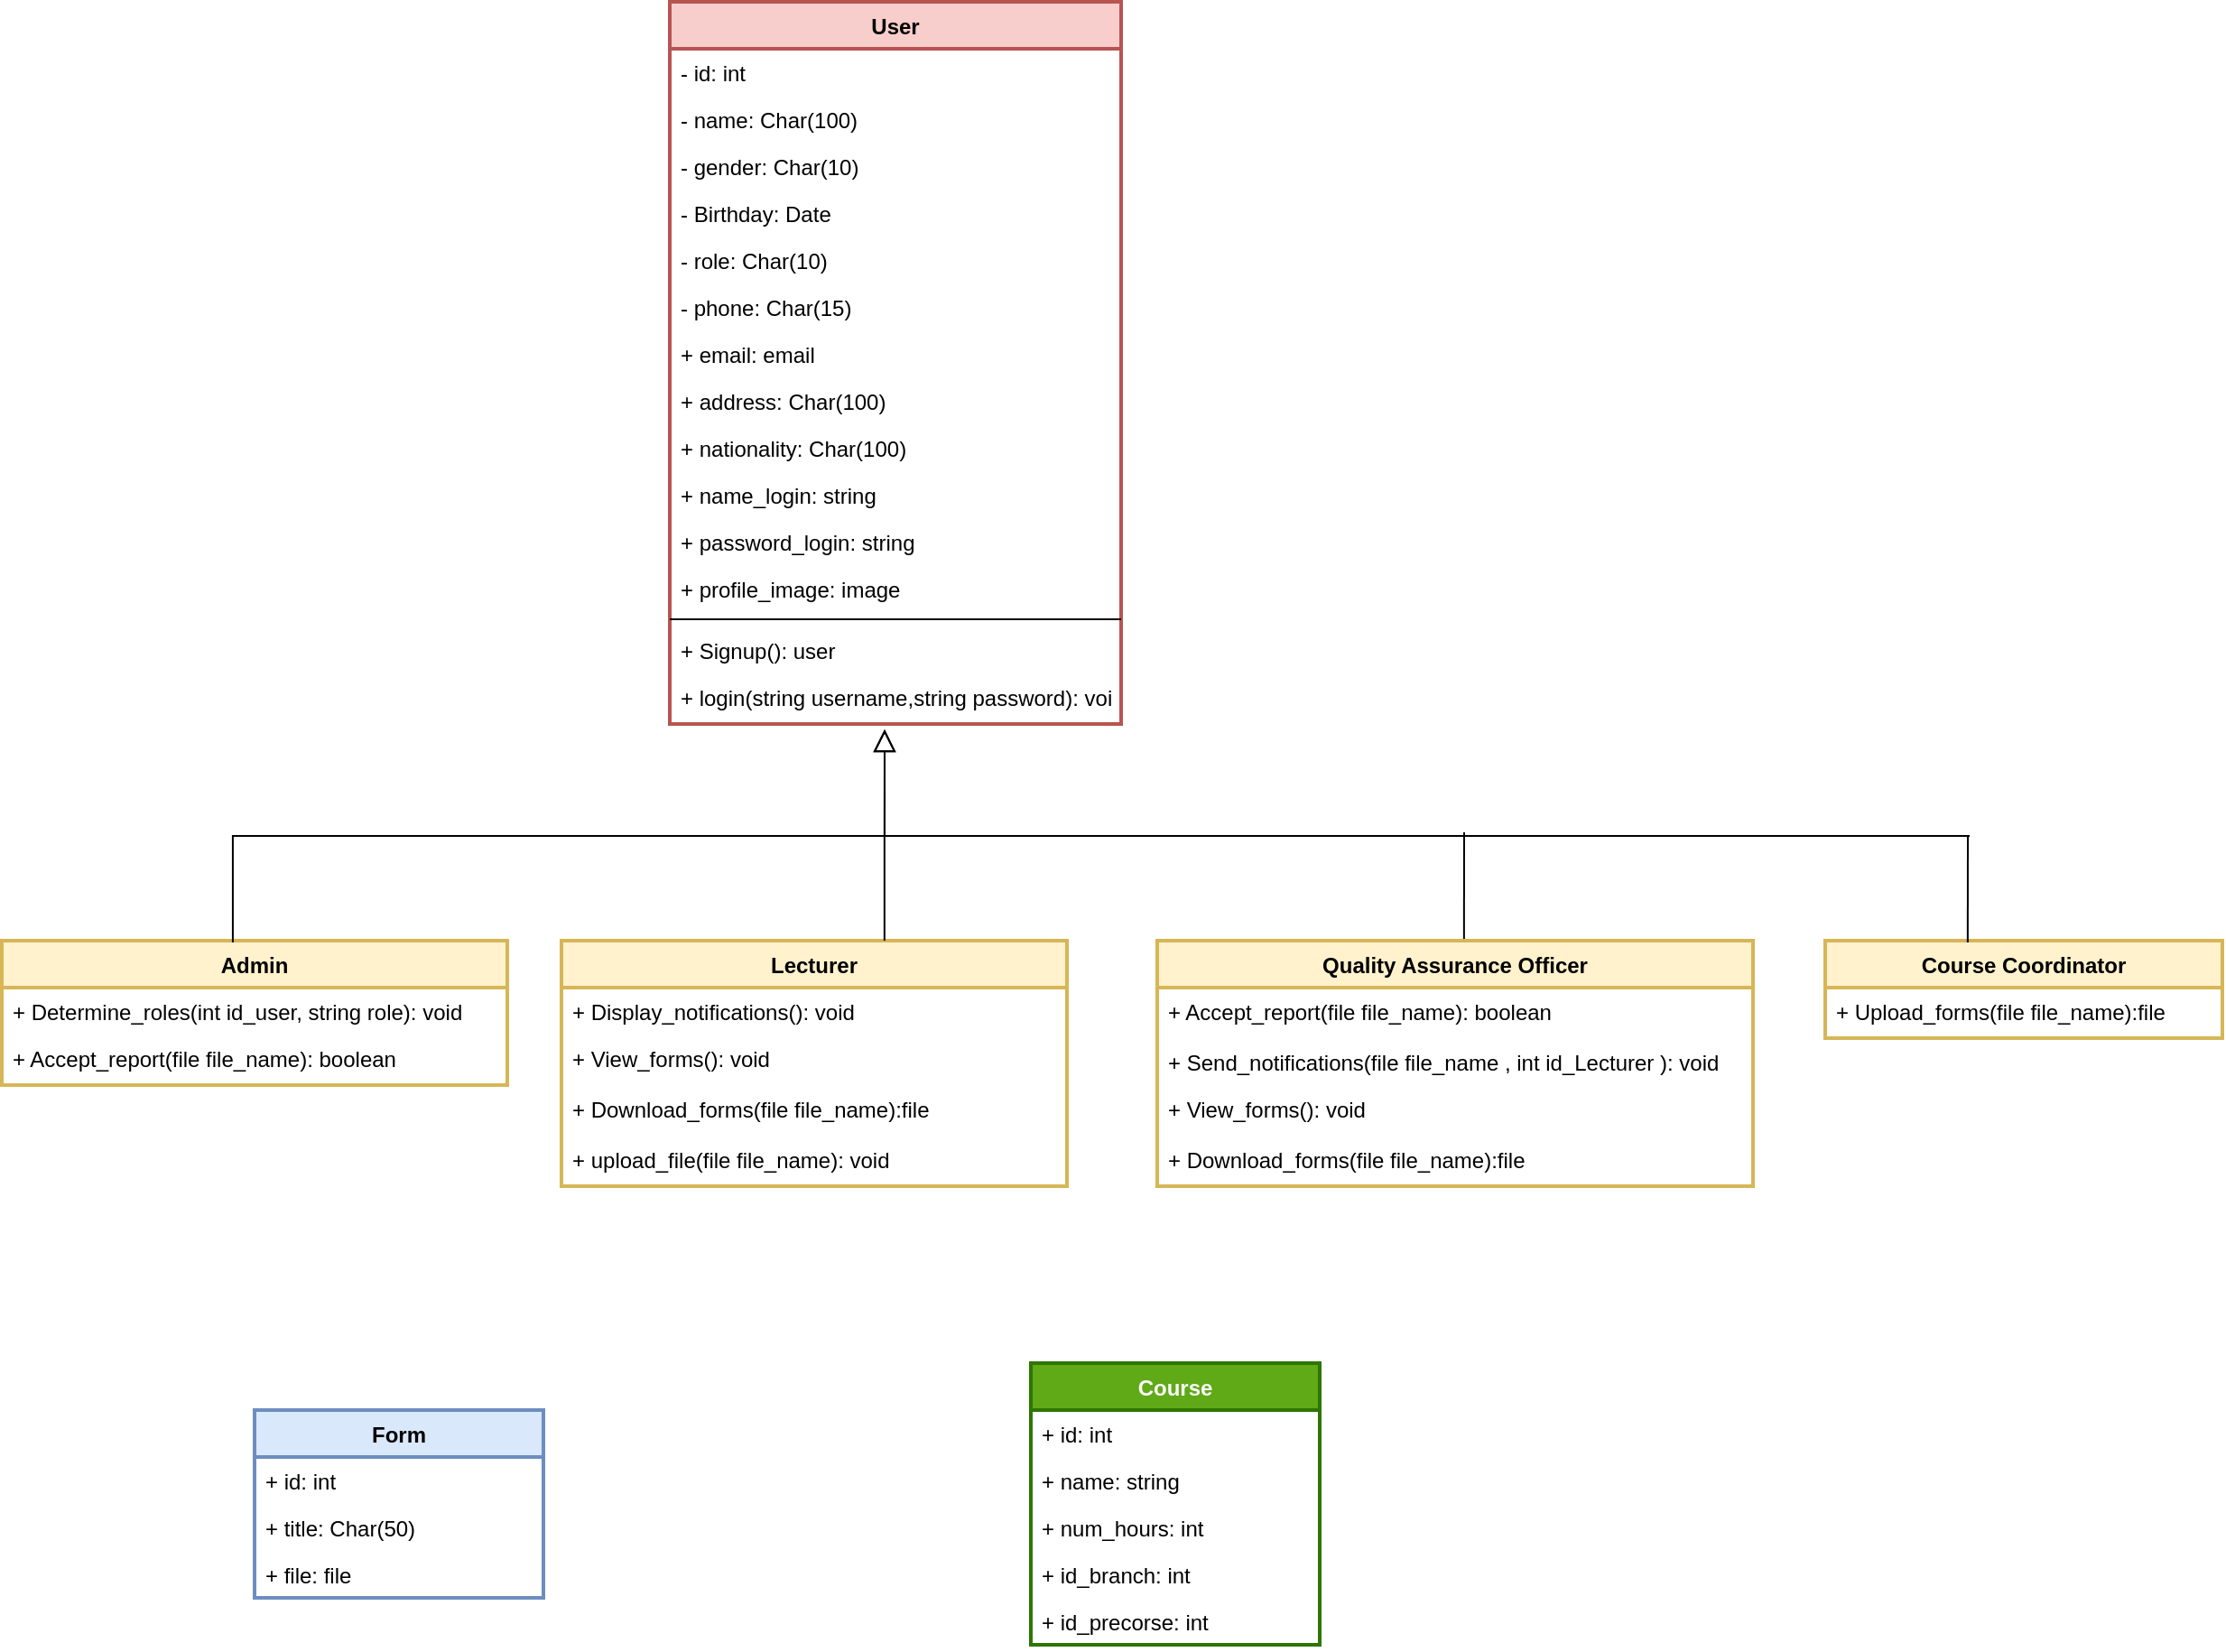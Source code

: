 <mxfile version="20.2.4" type="github">
  <diagram id="ohNdlw7bwoGkjWh1BXIm" name="Page-1">
    <mxGraphModel dx="1888" dy="536" grid="1" gridSize="10" guides="1" tooltips="1" connect="1" arrows="1" fold="1" page="1" pageScale="1" pageWidth="850" pageHeight="1100" math="0" shadow="0">
      <root>
        <mxCell id="0" />
        <mxCell id="1" parent="0" />
        <mxCell id="70P-MDVzB9mslOVrGpy1-1" value="User" style="swimlane;fontStyle=1;align=center;verticalAlign=top;childLayout=stackLayout;horizontal=1;startSize=26;horizontalStack=0;resizeParent=1;resizeParentMax=0;resizeLast=0;collapsible=1;marginBottom=0;strokeWidth=2;fillColor=#f8cecc;strokeColor=#b85450;" vertex="1" parent="1">
          <mxGeometry x="360" y="50" width="250" height="400" as="geometry">
            <mxRectangle x="110" y="80" width="80" height="26" as="alternateBounds" />
          </mxGeometry>
        </mxCell>
        <mxCell id="70P-MDVzB9mslOVrGpy1-2" value="- id: int" style="text;strokeColor=none;fillColor=none;align=left;verticalAlign=top;spacingLeft=4;spacingRight=4;overflow=hidden;rotatable=0;points=[[0,0.5],[1,0.5]];portConstraint=eastwest;" vertex="1" parent="70P-MDVzB9mslOVrGpy1-1">
          <mxGeometry y="26" width="250" height="26" as="geometry" />
        </mxCell>
        <mxCell id="70P-MDVzB9mslOVrGpy1-3" value="- name: Char(100)" style="text;strokeColor=none;fillColor=none;align=left;verticalAlign=top;spacingLeft=4;spacingRight=4;overflow=hidden;rotatable=0;points=[[0,0.5],[1,0.5]];portConstraint=eastwest;" vertex="1" parent="70P-MDVzB9mslOVrGpy1-1">
          <mxGeometry y="52" width="250" height="26" as="geometry" />
        </mxCell>
        <mxCell id="70P-MDVzB9mslOVrGpy1-4" value="- gender: Char(10)" style="text;strokeColor=none;fillColor=none;align=left;verticalAlign=top;spacingLeft=4;spacingRight=4;overflow=hidden;rotatable=0;points=[[0,0.5],[1,0.5]];portConstraint=eastwest;" vertex="1" parent="70P-MDVzB9mslOVrGpy1-1">
          <mxGeometry y="78" width="250" height="26" as="geometry" />
        </mxCell>
        <mxCell id="70P-MDVzB9mslOVrGpy1-5" value="- Birthday: Date" style="text;strokeColor=none;fillColor=none;align=left;verticalAlign=top;spacingLeft=4;spacingRight=4;overflow=hidden;rotatable=0;points=[[0,0.5],[1,0.5]];portConstraint=eastwest;" vertex="1" parent="70P-MDVzB9mslOVrGpy1-1">
          <mxGeometry y="104" width="250" height="26" as="geometry" />
        </mxCell>
        <mxCell id="70P-MDVzB9mslOVrGpy1-6" value="- role: Char(10)" style="text;strokeColor=none;fillColor=none;align=left;verticalAlign=top;spacingLeft=4;spacingRight=4;overflow=hidden;rotatable=0;points=[[0,0.5],[1,0.5]];portConstraint=eastwest;" vertex="1" parent="70P-MDVzB9mslOVrGpy1-1">
          <mxGeometry y="130" width="250" height="26" as="geometry" />
        </mxCell>
        <mxCell id="70P-MDVzB9mslOVrGpy1-7" value="- phone: Char(15)" style="text;strokeColor=none;fillColor=none;align=left;verticalAlign=top;spacingLeft=4;spacingRight=4;overflow=hidden;rotatable=0;points=[[0,0.5],[1,0.5]];portConstraint=eastwest;" vertex="1" parent="70P-MDVzB9mslOVrGpy1-1">
          <mxGeometry y="156" width="250" height="26" as="geometry" />
        </mxCell>
        <mxCell id="70P-MDVzB9mslOVrGpy1-8" value="+ email: email" style="text;strokeColor=none;fillColor=none;align=left;verticalAlign=top;spacingLeft=4;spacingRight=4;overflow=hidden;rotatable=0;points=[[0,0.5],[1,0.5]];portConstraint=eastwest;" vertex="1" parent="70P-MDVzB9mslOVrGpy1-1">
          <mxGeometry y="182" width="250" height="26" as="geometry" />
        </mxCell>
        <mxCell id="70P-MDVzB9mslOVrGpy1-9" value="+ address: Char(100)" style="text;strokeColor=none;fillColor=none;align=left;verticalAlign=top;spacingLeft=4;spacingRight=4;overflow=hidden;rotatable=0;points=[[0,0.5],[1,0.5]];portConstraint=eastwest;" vertex="1" parent="70P-MDVzB9mslOVrGpy1-1">
          <mxGeometry y="208" width="250" height="26" as="geometry" />
        </mxCell>
        <mxCell id="70P-MDVzB9mslOVrGpy1-10" value="+ nationality: Char(100)" style="text;strokeColor=none;fillColor=none;align=left;verticalAlign=top;spacingLeft=4;spacingRight=4;overflow=hidden;rotatable=0;points=[[0,0.5],[1,0.5]];portConstraint=eastwest;fontStyle=0" vertex="1" parent="70P-MDVzB9mslOVrGpy1-1">
          <mxGeometry y="234" width="250" height="26" as="geometry" />
        </mxCell>
        <mxCell id="70P-MDVzB9mslOVrGpy1-11" value="+ name_login: string" style="text;strokeColor=none;fillColor=none;align=left;verticalAlign=top;spacingLeft=4;spacingRight=4;overflow=hidden;rotatable=0;points=[[0,0.5],[1,0.5]];portConstraint=eastwest;" vertex="1" parent="70P-MDVzB9mslOVrGpy1-1">
          <mxGeometry y="260" width="250" height="26" as="geometry" />
        </mxCell>
        <mxCell id="70P-MDVzB9mslOVrGpy1-12" value="+ password_login: string" style="text;strokeColor=none;fillColor=none;align=left;verticalAlign=top;spacingLeft=4;spacingRight=4;overflow=hidden;rotatable=0;points=[[0,0.5],[1,0.5]];portConstraint=eastwest;" vertex="1" parent="70P-MDVzB9mslOVrGpy1-1">
          <mxGeometry y="286" width="250" height="26" as="geometry" />
        </mxCell>
        <mxCell id="70P-MDVzB9mslOVrGpy1-13" value="+ profile_image: image" style="text;strokeColor=none;fillColor=none;align=left;verticalAlign=top;spacingLeft=4;spacingRight=4;overflow=hidden;rotatable=0;points=[[0,0.5],[1,0.5]];portConstraint=eastwest;" vertex="1" parent="70P-MDVzB9mslOVrGpy1-1">
          <mxGeometry y="312" width="250" height="26" as="geometry" />
        </mxCell>
        <mxCell id="70P-MDVzB9mslOVrGpy1-14" value="" style="line;strokeWidth=1;fillColor=none;align=left;verticalAlign=middle;spacingTop=-1;spacingLeft=3;spacingRight=3;rotatable=0;labelPosition=right;points=[];portConstraint=eastwest;" vertex="1" parent="70P-MDVzB9mslOVrGpy1-1">
          <mxGeometry y="338" width="250" height="8" as="geometry" />
        </mxCell>
        <mxCell id="70P-MDVzB9mslOVrGpy1-15" value="+ Signup(): user" style="text;strokeColor=none;fillColor=none;align=left;verticalAlign=top;spacingLeft=4;spacingRight=4;overflow=hidden;rotatable=0;points=[[0,0.5],[1,0.5]];portConstraint=eastwest;" vertex="1" parent="70P-MDVzB9mslOVrGpy1-1">
          <mxGeometry y="346" width="250" height="26" as="geometry" />
        </mxCell>
        <mxCell id="70P-MDVzB9mslOVrGpy1-16" value="+ login(string username,string password): void&#xa;" style="text;strokeColor=none;fillColor=none;align=left;verticalAlign=top;spacingLeft=4;spacingRight=4;overflow=hidden;rotatable=0;points=[[0,0.5],[1,0.5]];portConstraint=eastwest;" vertex="1" parent="70P-MDVzB9mslOVrGpy1-1">
          <mxGeometry y="372" width="250" height="28" as="geometry" />
        </mxCell>
        <mxCell id="70P-MDVzB9mslOVrGpy1-20" value="Admin" style="swimlane;fontStyle=1;align=center;verticalAlign=top;childLayout=stackLayout;horizontal=1;startSize=26;horizontalStack=0;resizeParent=1;resizeParentMax=0;resizeLast=0;collapsible=1;marginBottom=0;strokeWidth=2;fillColor=#fff2cc;strokeColor=#d6b656;" vertex="1" parent="1">
          <mxGeometry x="-10" y="570" width="280" height="80" as="geometry">
            <mxRectangle x="110" y="80" width="80" height="26" as="alternateBounds" />
          </mxGeometry>
        </mxCell>
        <mxCell id="70P-MDVzB9mslOVrGpy1-21" value="+ Determine_roles(int id_user, string role): void" style="text;strokeColor=none;fillColor=none;align=left;verticalAlign=top;spacingLeft=4;spacingRight=4;overflow=hidden;rotatable=0;points=[[0,0.5],[1,0.5]];portConstraint=eastwest;" vertex="1" parent="70P-MDVzB9mslOVrGpy1-20">
          <mxGeometry y="26" width="280" height="26" as="geometry" />
        </mxCell>
        <mxCell id="70P-MDVzB9mslOVrGpy1-22" value="+ Accept_report(file file_name): boolean&#xa;" style="text;strokeColor=none;fillColor=none;align=left;verticalAlign=top;spacingLeft=4;spacingRight=4;overflow=hidden;rotatable=0;points=[[0,0.5],[1,0.5]];portConstraint=eastwest;" vertex="1" parent="70P-MDVzB9mslOVrGpy1-20">
          <mxGeometry y="52" width="280" height="28" as="geometry" />
        </mxCell>
        <mxCell id="70P-MDVzB9mslOVrGpy1-30" value="Form" style="swimlane;fontStyle=1;align=center;verticalAlign=top;childLayout=stackLayout;horizontal=1;startSize=26;horizontalStack=0;resizeParent=1;resizeParentMax=0;resizeLast=0;collapsible=1;marginBottom=0;strokeWidth=2;fillColor=#dae8fc;strokeColor=#6c8ebf;" vertex="1" parent="1">
          <mxGeometry x="130" y="830" width="160" height="104" as="geometry">
            <mxRectangle x="160" y="1040" width="80" height="26" as="alternateBounds" />
          </mxGeometry>
        </mxCell>
        <mxCell id="70P-MDVzB9mslOVrGpy1-31" value="+ id: int" style="text;strokeColor=none;fillColor=none;align=left;verticalAlign=top;spacingLeft=4;spacingRight=4;overflow=hidden;rotatable=0;points=[[0,0.5],[1,0.5]];portConstraint=eastwest;" vertex="1" parent="70P-MDVzB9mslOVrGpy1-30">
          <mxGeometry y="26" width="160" height="26" as="geometry" />
        </mxCell>
        <mxCell id="70P-MDVzB9mslOVrGpy1-32" value="+ title: Char(50)" style="text;strokeColor=none;fillColor=none;align=left;verticalAlign=top;spacingLeft=4;spacingRight=4;overflow=hidden;rotatable=0;points=[[0,0.5],[1,0.5]];portConstraint=eastwest;" vertex="1" parent="70P-MDVzB9mslOVrGpy1-30">
          <mxGeometry y="52" width="160" height="26" as="geometry" />
        </mxCell>
        <mxCell id="70P-MDVzB9mslOVrGpy1-33" value="+ file: file" style="text;strokeColor=none;fillColor=none;align=left;verticalAlign=top;spacingLeft=4;spacingRight=4;overflow=hidden;rotatable=0;points=[[0,0.5],[1,0.5]];portConstraint=eastwest;" vertex="1" parent="70P-MDVzB9mslOVrGpy1-30">
          <mxGeometry y="78" width="160" height="26" as="geometry" />
        </mxCell>
        <mxCell id="70P-MDVzB9mslOVrGpy1-39" value="Lecturer" style="swimlane;fontStyle=1;align=center;verticalAlign=top;childLayout=stackLayout;horizontal=1;startSize=26;horizontalStack=0;resizeParent=1;resizeParentMax=0;resizeLast=0;collapsible=1;marginBottom=0;strokeWidth=2;fillColor=#fff2cc;strokeColor=#d6b656;" vertex="1" parent="1">
          <mxGeometry x="300" y="570" width="280" height="136" as="geometry">
            <mxRectangle x="110" y="80" width="80" height="26" as="alternateBounds" />
          </mxGeometry>
        </mxCell>
        <mxCell id="70P-MDVzB9mslOVrGpy1-40" value="+ Display_notifications(): void" style="text;strokeColor=none;fillColor=none;align=left;verticalAlign=top;spacingLeft=4;spacingRight=4;overflow=hidden;rotatable=0;points=[[0,0.5],[1,0.5]];portConstraint=eastwest;" vertex="1" parent="70P-MDVzB9mslOVrGpy1-39">
          <mxGeometry y="26" width="280" height="26" as="geometry" />
        </mxCell>
        <mxCell id="70P-MDVzB9mslOVrGpy1-43" value="+ View_forms(): void&#xa;" style="text;strokeColor=none;fillColor=none;align=left;verticalAlign=top;spacingLeft=4;spacingRight=4;overflow=hidden;rotatable=0;points=[[0,0.5],[1,0.5]];portConstraint=eastwest;" vertex="1" parent="70P-MDVzB9mslOVrGpy1-39">
          <mxGeometry y="52" width="280" height="28" as="geometry" />
        </mxCell>
        <mxCell id="70P-MDVzB9mslOVrGpy1-44" value="+ Download_forms(file file_name):file&#xa;" style="text;strokeColor=none;fillColor=none;align=left;verticalAlign=top;spacingLeft=4;spacingRight=4;overflow=hidden;rotatable=0;points=[[0,0.5],[1,0.5]];portConstraint=eastwest;" vertex="1" parent="70P-MDVzB9mslOVrGpy1-39">
          <mxGeometry y="80" width="280" height="28" as="geometry" />
        </mxCell>
        <mxCell id="70P-MDVzB9mslOVrGpy1-41" value="+ upload_file(file file_name): void&#xa;" style="text;strokeColor=none;fillColor=none;align=left;verticalAlign=top;spacingLeft=4;spacingRight=4;overflow=hidden;rotatable=0;points=[[0,0.5],[1,0.5]];portConstraint=eastwest;" vertex="1" parent="70P-MDVzB9mslOVrGpy1-39">
          <mxGeometry y="108" width="280" height="28" as="geometry" />
        </mxCell>
        <mxCell id="70P-MDVzB9mslOVrGpy1-45" value="Quality Assurance Officer" style="swimlane;fontStyle=1;align=center;verticalAlign=top;childLayout=stackLayout;horizontal=1;startSize=26;horizontalStack=0;resizeParent=1;resizeParentMax=0;resizeLast=0;collapsible=1;marginBottom=0;strokeWidth=2;fillColor=#fff2cc;strokeColor=#d6b656;" vertex="1" parent="1">
          <mxGeometry x="630" y="570" width="330" height="136" as="geometry">
            <mxRectangle x="110" y="80" width="80" height="26" as="alternateBounds" />
          </mxGeometry>
        </mxCell>
        <mxCell id="70P-MDVzB9mslOVrGpy1-51" value="+ Accept_report(file file_name): boolean&#xa;" style="text;strokeColor=none;fillColor=none;align=left;verticalAlign=top;spacingLeft=4;spacingRight=4;overflow=hidden;rotatable=0;points=[[0,0.5],[1,0.5]];portConstraint=eastwest;" vertex="1" parent="70P-MDVzB9mslOVrGpy1-45">
          <mxGeometry y="26" width="330" height="28" as="geometry" />
        </mxCell>
        <mxCell id="70P-MDVzB9mslOVrGpy1-52" value="+ Send_notifications(file file_name , int id_Lecturer ): void" style="text;strokeColor=none;fillColor=none;align=left;verticalAlign=top;spacingLeft=4;spacingRight=4;overflow=hidden;rotatable=0;points=[[0,0.5],[1,0.5]];portConstraint=eastwest;" vertex="1" parent="70P-MDVzB9mslOVrGpy1-45">
          <mxGeometry y="54" width="330" height="26" as="geometry" />
        </mxCell>
        <mxCell id="70P-MDVzB9mslOVrGpy1-47" value="+ View_forms(): void&#xa;" style="text;strokeColor=none;fillColor=none;align=left;verticalAlign=top;spacingLeft=4;spacingRight=4;overflow=hidden;rotatable=0;points=[[0,0.5],[1,0.5]];portConstraint=eastwest;" vertex="1" parent="70P-MDVzB9mslOVrGpy1-45">
          <mxGeometry y="80" width="330" height="28" as="geometry" />
        </mxCell>
        <mxCell id="70P-MDVzB9mslOVrGpy1-48" value="+ Download_forms(file file_name):file&#xa;" style="text;strokeColor=none;fillColor=none;align=left;verticalAlign=top;spacingLeft=4;spacingRight=4;overflow=hidden;rotatable=0;points=[[0,0.5],[1,0.5]];portConstraint=eastwest;" vertex="1" parent="70P-MDVzB9mslOVrGpy1-45">
          <mxGeometry y="108" width="330" height="28" as="geometry" />
        </mxCell>
        <mxCell id="70P-MDVzB9mslOVrGpy1-54" value="Course Coordinator" style="swimlane;fontStyle=1;align=center;verticalAlign=top;childLayout=stackLayout;horizontal=1;startSize=26;horizontalStack=0;resizeParent=1;resizeParentMax=0;resizeLast=0;collapsible=1;marginBottom=0;strokeWidth=2;fillColor=#fff2cc;strokeColor=#d6b656;" vertex="1" parent="1">
          <mxGeometry x="1000" y="570" width="220" height="54" as="geometry">
            <mxRectangle x="110" y="80" width="80" height="26" as="alternateBounds" />
          </mxGeometry>
        </mxCell>
        <mxCell id="70P-MDVzB9mslOVrGpy1-58" value="+ Upload_forms(file file_name):file&#xa;" style="text;strokeColor=none;fillColor=none;align=left;verticalAlign=top;spacingLeft=4;spacingRight=4;overflow=hidden;rotatable=0;points=[[0,0.5],[1,0.5]];portConstraint=eastwest;" vertex="1" parent="70P-MDVzB9mslOVrGpy1-54">
          <mxGeometry y="26" width="220" height="28" as="geometry" />
        </mxCell>
        <mxCell id="70P-MDVzB9mslOVrGpy1-60" value="Course" style="swimlane;fontStyle=1;align=center;verticalAlign=top;childLayout=stackLayout;horizontal=1;startSize=26;horizontalStack=0;resizeParent=1;resizeParentMax=0;resizeLast=0;collapsible=1;marginBottom=0;strokeWidth=2;fillColor=#60a917;strokeColor=#2D7600;fontColor=#ffffff;" vertex="1" parent="1">
          <mxGeometry x="560" y="804" width="160" height="156" as="geometry">
            <mxRectangle x="610" y="80" width="70" height="26" as="alternateBounds" />
          </mxGeometry>
        </mxCell>
        <mxCell id="70P-MDVzB9mslOVrGpy1-61" value="+ id: int" style="text;strokeColor=none;fillColor=none;align=left;verticalAlign=top;spacingLeft=4;spacingRight=4;overflow=hidden;rotatable=0;points=[[0,0.5],[1,0.5]];portConstraint=eastwest;" vertex="1" parent="70P-MDVzB9mslOVrGpy1-60">
          <mxGeometry y="26" width="160" height="26" as="geometry" />
        </mxCell>
        <mxCell id="70P-MDVzB9mslOVrGpy1-62" value="+ name: string" style="text;strokeColor=none;fillColor=none;align=left;verticalAlign=top;spacingLeft=4;spacingRight=4;overflow=hidden;rotatable=0;points=[[0,0.5],[1,0.5]];portConstraint=eastwest;" vertex="1" parent="70P-MDVzB9mslOVrGpy1-60">
          <mxGeometry y="52" width="160" height="26" as="geometry" />
        </mxCell>
        <mxCell id="70P-MDVzB9mslOVrGpy1-63" value="+ num_hours: int" style="text;strokeColor=none;fillColor=none;align=left;verticalAlign=top;spacingLeft=4;spacingRight=4;overflow=hidden;rotatable=0;points=[[0,0.5],[1,0.5]];portConstraint=eastwest;" vertex="1" parent="70P-MDVzB9mslOVrGpy1-60">
          <mxGeometry y="78" width="160" height="26" as="geometry" />
        </mxCell>
        <mxCell id="70P-MDVzB9mslOVrGpy1-64" value="+ id_branch: int" style="text;strokeColor=none;fillColor=none;align=left;verticalAlign=top;spacingLeft=4;spacingRight=4;overflow=hidden;rotatable=0;points=[[0,0.5],[1,0.5]];portConstraint=eastwest;fontStyle=0" vertex="1" parent="70P-MDVzB9mslOVrGpy1-60">
          <mxGeometry y="104" width="160" height="26" as="geometry" />
        </mxCell>
        <mxCell id="70P-MDVzB9mslOVrGpy1-65" value="+ id_precorse: int" style="text;strokeColor=none;fillColor=none;align=left;verticalAlign=top;spacingLeft=4;spacingRight=4;overflow=hidden;rotatable=0;points=[[0,0.5],[1,0.5]];portConstraint=eastwest;fontStyle=0" vertex="1" parent="70P-MDVzB9mslOVrGpy1-60">
          <mxGeometry y="130" width="160" height="26" as="geometry" />
        </mxCell>
        <mxCell id="70P-MDVzB9mslOVrGpy1-67" value="" style="endArrow=block;endSize=10;endFill=0;shadow=0;strokeWidth=1;rounded=0;edgeStyle=elbowEdgeStyle;elbow=vertical;exitX=0.457;exitY=0.013;exitDx=0;exitDy=0;exitPerimeter=0;" edge="1" parent="1" source="70P-MDVzB9mslOVrGpy1-20">
          <mxGeometry width="160" relative="1" as="geometry">
            <mxPoint x="120" y="560" as="sourcePoint" />
            <mxPoint x="479" y="453" as="targetPoint" />
          </mxGeometry>
        </mxCell>
        <mxCell id="70P-MDVzB9mslOVrGpy1-68" value="" style="endArrow=block;endSize=10;endFill=0;shadow=0;strokeWidth=1;rounded=0;edgeStyle=elbowEdgeStyle;elbow=vertical;exitX=0.639;exitY=0;exitDx=0;exitDy=0;exitPerimeter=0;" edge="1" parent="1" source="70P-MDVzB9mslOVrGpy1-39">
          <mxGeometry width="160" relative="1" as="geometry">
            <mxPoint x="589" y="555" as="sourcePoint" />
            <mxPoint x="479" y="453" as="targetPoint" />
          </mxGeometry>
        </mxCell>
        <mxCell id="70P-MDVzB9mslOVrGpy1-70" value="" style="endArrow=none;html=1;rounded=0;" edge="1" parent="1">
          <mxGeometry width="50" height="50" relative="1" as="geometry">
            <mxPoint x="1080" y="512" as="sourcePoint" />
            <mxPoint x="479" y="512" as="targetPoint" />
          </mxGeometry>
        </mxCell>
        <mxCell id="70P-MDVzB9mslOVrGpy1-71" value="" style="endArrow=none;html=1;rounded=0;exitX=0.521;exitY=-0.007;exitDx=0;exitDy=0;exitPerimeter=0;" edge="1" parent="1">
          <mxGeometry width="50" height="50" relative="1" as="geometry">
            <mxPoint x="799.93" y="569.048" as="sourcePoint" />
            <mxPoint x="800" y="510" as="targetPoint" />
          </mxGeometry>
        </mxCell>
        <mxCell id="70P-MDVzB9mslOVrGpy1-72" value="" style="endArrow=none;html=1;rounded=0;exitX=0.521;exitY=-0.007;exitDx=0;exitDy=0;exitPerimeter=0;" edge="1" parent="1">
          <mxGeometry width="50" height="50" relative="1" as="geometry">
            <mxPoint x="1078.93" y="571.048" as="sourcePoint" />
            <mxPoint x="1079" y="512" as="targetPoint" />
          </mxGeometry>
        </mxCell>
      </root>
    </mxGraphModel>
  </diagram>
</mxfile>
